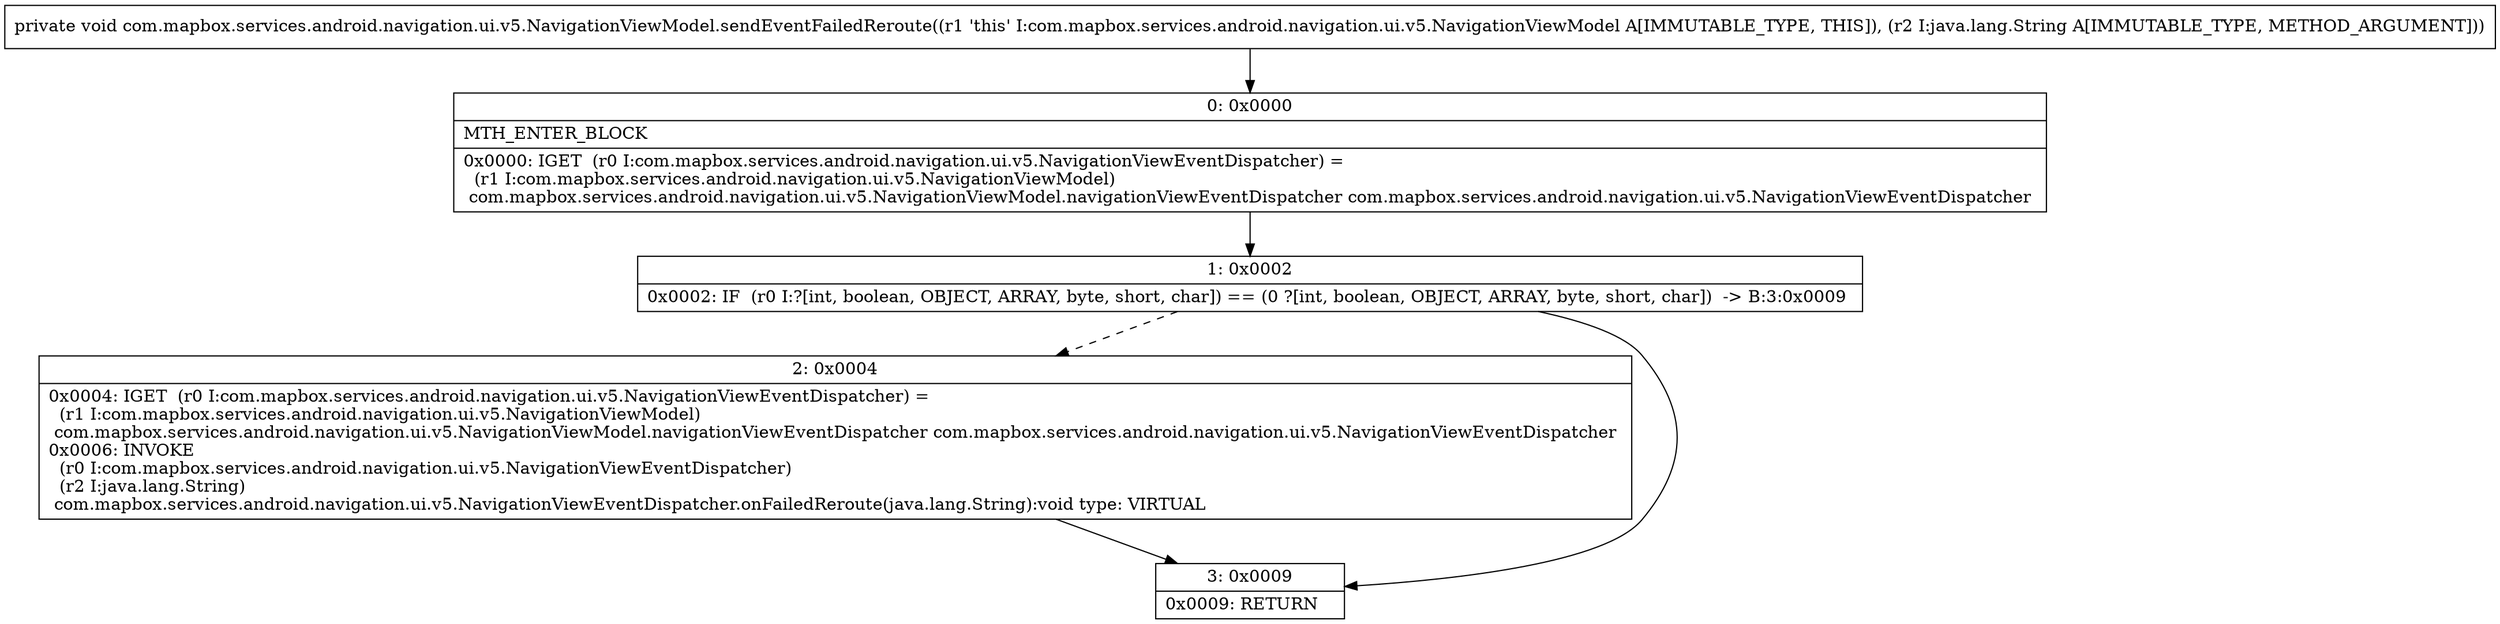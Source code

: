 digraph "CFG forcom.mapbox.services.android.navigation.ui.v5.NavigationViewModel.sendEventFailedReroute(Ljava\/lang\/String;)V" {
Node_0 [shape=record,label="{0\:\ 0x0000|MTH_ENTER_BLOCK\l|0x0000: IGET  (r0 I:com.mapbox.services.android.navigation.ui.v5.NavigationViewEventDispatcher) = \l  (r1 I:com.mapbox.services.android.navigation.ui.v5.NavigationViewModel)\l com.mapbox.services.android.navigation.ui.v5.NavigationViewModel.navigationViewEventDispatcher com.mapbox.services.android.navigation.ui.v5.NavigationViewEventDispatcher \l}"];
Node_1 [shape=record,label="{1\:\ 0x0002|0x0002: IF  (r0 I:?[int, boolean, OBJECT, ARRAY, byte, short, char]) == (0 ?[int, boolean, OBJECT, ARRAY, byte, short, char])  \-\> B:3:0x0009 \l}"];
Node_2 [shape=record,label="{2\:\ 0x0004|0x0004: IGET  (r0 I:com.mapbox.services.android.navigation.ui.v5.NavigationViewEventDispatcher) = \l  (r1 I:com.mapbox.services.android.navigation.ui.v5.NavigationViewModel)\l com.mapbox.services.android.navigation.ui.v5.NavigationViewModel.navigationViewEventDispatcher com.mapbox.services.android.navigation.ui.v5.NavigationViewEventDispatcher \l0x0006: INVOKE  \l  (r0 I:com.mapbox.services.android.navigation.ui.v5.NavigationViewEventDispatcher)\l  (r2 I:java.lang.String)\l com.mapbox.services.android.navigation.ui.v5.NavigationViewEventDispatcher.onFailedReroute(java.lang.String):void type: VIRTUAL \l}"];
Node_3 [shape=record,label="{3\:\ 0x0009|0x0009: RETURN   \l}"];
MethodNode[shape=record,label="{private void com.mapbox.services.android.navigation.ui.v5.NavigationViewModel.sendEventFailedReroute((r1 'this' I:com.mapbox.services.android.navigation.ui.v5.NavigationViewModel A[IMMUTABLE_TYPE, THIS]), (r2 I:java.lang.String A[IMMUTABLE_TYPE, METHOD_ARGUMENT])) }"];
MethodNode -> Node_0;
Node_0 -> Node_1;
Node_1 -> Node_2[style=dashed];
Node_1 -> Node_3;
Node_2 -> Node_3;
}

